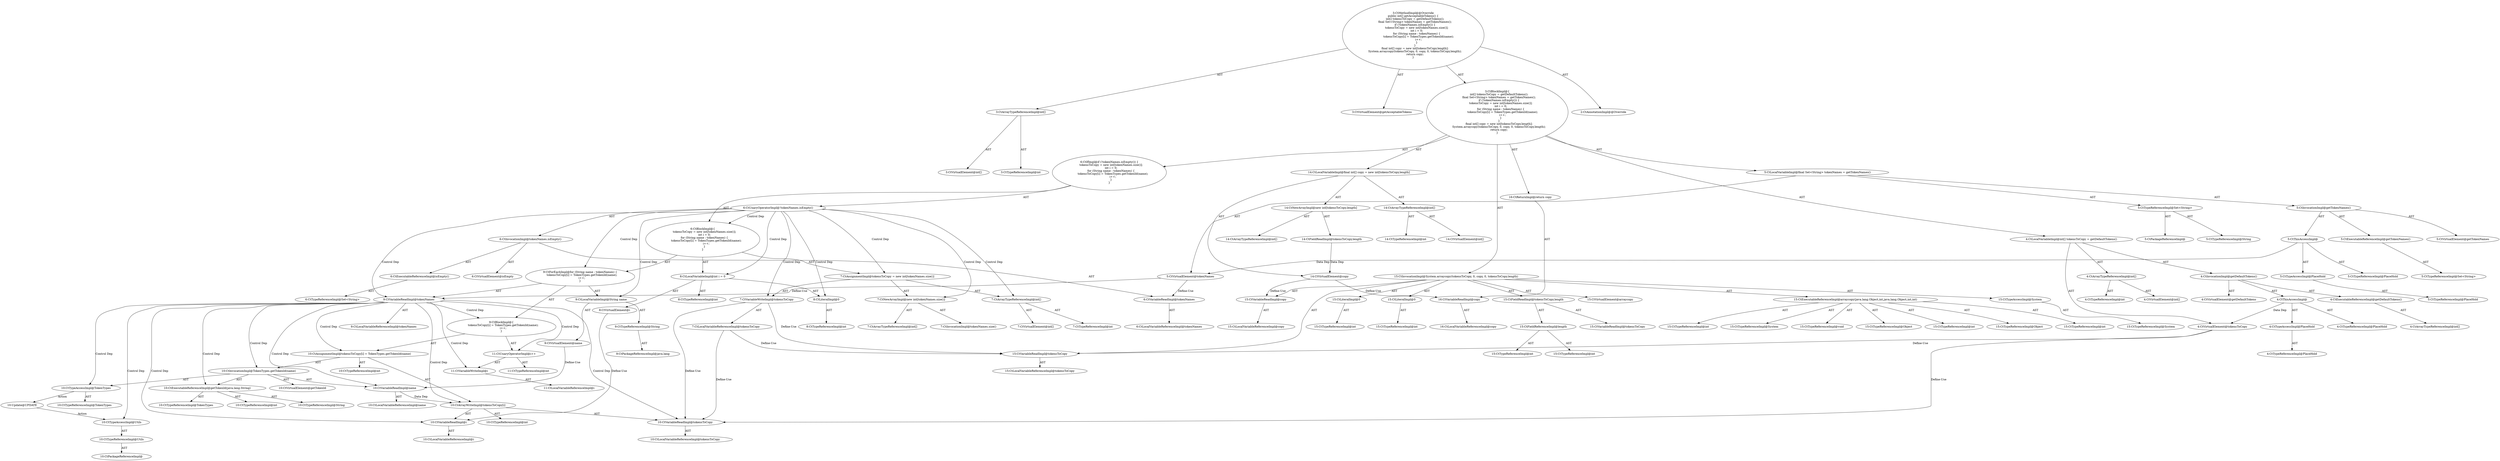 digraph "getAcceptableTokens#?" {
0 [label="3:CtVirtualElement@int[]" shape=ellipse]
1 [label="3:CtArrayTypeReferenceImpl@int[]" shape=ellipse]
2 [label="3:CtTypeReferenceImpl@int" shape=ellipse]
3 [label="3:CtVirtualElement@getAcceptableTokens" shape=ellipse]
4 [label="4:CtVirtualElement@int[]" shape=ellipse]
5 [label="4:CtArrayTypeReferenceImpl@int[]" shape=ellipse]
6 [label="4:CtTypeReferenceImpl@int" shape=ellipse]
7 [label="4:CtExecutableReferenceImpl@getDefaultTokens()" shape=ellipse]
8 [label="4:CtArrayTypeReferenceImpl@int[]" shape=ellipse]
9 [label="4:CtVirtualElement@getDefaultTokens" shape=ellipse]
10 [label="4:CtTypeAccessImpl@PlaceHold" shape=ellipse]
11 [label="4:CtTypeReferenceImpl@PlaceHold" shape=ellipse]
12 [label="4:CtThisAccessImpl@" shape=ellipse]
13 [label="4:CtTypeReferenceImpl@PlaceHold" shape=ellipse]
14 [label="4:CtInvocationImpl@getDefaultTokens()" shape=ellipse]
15 [label="4:CtVirtualElement@tokensToCopy" shape=ellipse]
16 [label="4:CtLocalVariableImpl@int[] tokensToCopy = getDefaultTokens()" shape=ellipse]
17 [label="5:CtTypeReferenceImpl@Set<String>" shape=ellipse]
18 [label="5:CtPackageReferenceImpl@" shape=ellipse]
19 [label="5:CtTypeReferenceImpl@String" shape=ellipse]
20 [label="5:CtExecutableReferenceImpl@getTokenNames()" shape=ellipse]
21 [label="5:CtTypeReferenceImpl@Set<String>" shape=ellipse]
22 [label="5:CtVirtualElement@getTokenNames" shape=ellipse]
23 [label="5:CtTypeAccessImpl@PlaceHold" shape=ellipse]
24 [label="5:CtTypeReferenceImpl@PlaceHold" shape=ellipse]
25 [label="5:CtThisAccessImpl@" shape=ellipse]
26 [label="5:CtTypeReferenceImpl@PlaceHold" shape=ellipse]
27 [label="5:CtInvocationImpl@getTokenNames()" shape=ellipse]
28 [label="5:CtVirtualElement@tokenNames" shape=ellipse]
29 [label="5:CtLocalVariableImpl@final Set<String> tokenNames = getTokenNames()" shape=ellipse]
30 [label="6:CtExecutableReferenceImpl@isEmpty()" shape=ellipse]
31 [label="6:CtTypeReferenceImpl@Set<String>" shape=ellipse]
32 [label="6:CtVirtualElement@isEmpty" shape=ellipse]
33 [label="6:CtVariableReadImpl@tokenNames" shape=ellipse]
34 [label="6:CtLocalVariableReferenceImpl@tokenNames" shape=ellipse]
35 [label="6:CtInvocationImpl@tokenNames.isEmpty()" shape=ellipse]
36 [label="6:CtUnaryOperatorImpl@!tokenNames.isEmpty()" shape=ellipse]
37 [label="7:CtVariableWriteImpl@tokensToCopy" shape=ellipse]
38 [label="7:CtLocalVariableReferenceImpl@tokensToCopy" shape=ellipse]
39 [label="7:CtNewArrayImpl@new int[tokenNames.size()]" shape=ellipse]
40 [label="7:CtArrayTypeReferenceImpl@int[]" shape=ellipse]
41 [label="7:CtInvocationImpl@tokenNames.size()" shape=ellipse]
42 [label="7:CtVirtualElement@int[]" shape=ellipse]
43 [label="7:CtArrayTypeReferenceImpl@int[]" shape=ellipse]
44 [label="7:CtTypeReferenceImpl@int" shape=ellipse]
45 [label="7:CtAssignmentImpl@tokensToCopy = new int[tokenNames.size()]" shape=ellipse]
46 [label="8:CtTypeReferenceImpl@int" shape=ellipse]
47 [label="8:CtLiteralImpl@0" shape=ellipse]
48 [label="8:CtTypeReferenceImpl@int" shape=ellipse]
49 [label="8:CtVirtualElement@i" shape=ellipse]
50 [label="8:CtLocalVariableImpl@int i = 0" shape=ellipse]
51 [label="9:CtTypeReferenceImpl@String" shape=ellipse]
52 [label="9:CtPackageReferenceImpl@java.lang" shape=ellipse]
53 [label="9:CtVirtualElement@name" shape=ellipse]
54 [label="9:CtLocalVariableImpl@String name" shape=ellipse]
55 [label="9:CtVariableReadImpl@tokenNames" shape=ellipse]
56 [label="9:CtLocalVariableReferenceImpl@tokenNames" shape=ellipse]
57 [label="10:CtVariableReadImpl@tokensToCopy" shape=ellipse]
58 [label="10:CtLocalVariableReferenceImpl@tokensToCopy" shape=ellipse]
59 [label="10:CtVariableReadImpl@i" shape=ellipse]
60 [label="10:CtLocalVariableReferenceImpl@i" shape=ellipse]
61 [label="10:CtTypeReferenceImpl@int" shape=ellipse]
62 [label="10:CtArrayWriteImpl@tokensToCopy[i]" shape=ellipse]
63 [label="10:CtExecutableReferenceImpl@getTokenId(java.lang.String)" shape=ellipse]
64 [label="10:CtTypeReferenceImpl@TokenTypes" shape=ellipse]
65 [label="10:CtTypeReferenceImpl@int" shape=ellipse]
66 [label="10:CtTypeReferenceImpl@String" shape=ellipse]
67 [label="10:CtVirtualElement@getTokenId" shape=ellipse]
68 [label="10:CtTypeAccessImpl@TokenTypes" shape=ellipse]
69 [label="10:CtTypeReferenceImpl@TokenTypes" shape=ellipse]
70 [label="10:CtVariableReadImpl@name" shape=ellipse]
71 [label="10:CtLocalVariableReferenceImpl@name" shape=ellipse]
72 [label="10:CtInvocationImpl@TokenTypes.getTokenId(name)" shape=ellipse]
73 [label="10:CtTypeReferenceImpl@int" shape=ellipse]
74 [label="10:CtAssignmentImpl@tokensToCopy[i] = TokenTypes.getTokenId(name)" shape=ellipse]
75 [label="11:CtVariableWriteImpl@i" shape=ellipse]
76 [label="11:CtLocalVariableReferenceImpl@i" shape=ellipse]
77 [label="11:CtUnaryOperatorImpl@i++" shape=ellipse]
78 [label="11:CtTypeReferenceImpl@int" shape=ellipse]
79 [label="9:CtBlockImpl@\{
    tokensToCopy[i] = TokenTypes.getTokenId(name);
    i++;
\}" shape=ellipse]
80 [label="9:CtForEachImpl@for (String name : tokenNames) \{
    tokensToCopy[i] = TokenTypes.getTokenId(name);
    i++;
\}" shape=ellipse]
81 [label="6:CtBlockImpl@\{
    tokensToCopy = new int[tokenNames.size()];
    int i = 0;
    for (String name : tokenNames) \{
        tokensToCopy[i] = TokenTypes.getTokenId(name);
        i++;
    \}
\}" shape=ellipse]
82 [label="6:CtIfImpl@if (!tokenNames.isEmpty()) \{
    tokensToCopy = new int[tokenNames.size()];
    int i = 0;
    for (String name : tokenNames) \{
        tokensToCopy[i] = TokenTypes.getTokenId(name);
        i++;
    \}
\}" shape=ellipse]
83 [label="14:CtVirtualElement@int[]" shape=ellipse]
84 [label="14:CtArrayTypeReferenceImpl@int[]" shape=ellipse]
85 [label="14:CtTypeReferenceImpl@int" shape=ellipse]
86 [label="14:CtNewArrayImpl@new int[tokensToCopy.length]" shape=ellipse]
87 [label="14:CtArrayTypeReferenceImpl@int[]" shape=ellipse]
88 [label="14:CtFieldReadImpl@tokensToCopy.length" shape=ellipse]
89 [label="14:CtVirtualElement@copy" shape=ellipse]
90 [label="14:CtLocalVariableImpl@final int[] copy = new int[tokensToCopy.length]" shape=ellipse]
91 [label="15:CtExecutableReferenceImpl@arraycopy(java.lang.Object,int,java.lang.Object,int,int)" shape=ellipse]
92 [label="15:CtTypeReferenceImpl@System" shape=ellipse]
93 [label="15:CtTypeReferenceImpl@void" shape=ellipse]
94 [label="15:CtTypeReferenceImpl@Object" shape=ellipse]
95 [label="15:CtTypeReferenceImpl@int" shape=ellipse]
96 [label="15:CtTypeReferenceImpl@Object" shape=ellipse]
97 [label="15:CtTypeReferenceImpl@int" shape=ellipse]
98 [label="15:CtTypeReferenceImpl@int" shape=ellipse]
99 [label="15:CtVirtualElement@arraycopy" shape=ellipse]
100 [label="15:CtTypeAccessImpl@System" shape=ellipse]
101 [label="15:CtTypeReferenceImpl@System" shape=ellipse]
102 [label="15:CtVariableReadImpl@tokensToCopy" shape=ellipse]
103 [label="15:CtLocalVariableReferenceImpl@tokensToCopy" shape=ellipse]
104 [label="15:CtLiteralImpl@0" shape=ellipse]
105 [label="15:CtTypeReferenceImpl@int" shape=ellipse]
106 [label="15:CtVariableReadImpl@copy" shape=ellipse]
107 [label="15:CtLocalVariableReferenceImpl@copy" shape=ellipse]
108 [label="15:CtLiteralImpl@0" shape=ellipse]
109 [label="15:CtTypeReferenceImpl@int" shape=ellipse]
110 [label="15:CtFieldReferenceImpl@length" shape=ellipse]
111 [label="15:CtTypeReferenceImpl@int" shape=ellipse]
112 [label="15:CtTypeReferenceImpl@int" shape=ellipse]
113 [label="15:CtFieldReadImpl@tokensToCopy.length" shape=ellipse]
114 [label="15:CtVariableReadImpl@tokensToCopy" shape=ellipse]
115 [label="15:CtInvocationImpl@System.arraycopy(tokensToCopy, 0, copy, 0, tokensToCopy.length)" shape=ellipse]
116 [label="16:CtVariableReadImpl@copy" shape=ellipse]
117 [label="16:CtLocalVariableReferenceImpl@copy" shape=ellipse]
118 [label="16:CtReturnImpl@return copy" shape=ellipse]
119 [label="3:CtBlockImpl@\{
    int[] tokensToCopy = getDefaultTokens();
    final Set<String> tokenNames = getTokenNames();
    if (!tokenNames.isEmpty()) \{
        tokensToCopy = new int[tokenNames.size()];
        int i = 0;
        for (String name : tokenNames) \{
            tokensToCopy[i] = TokenTypes.getTokenId(name);
            i++;
        \}
    \}
    final int[] copy = new int[tokensToCopy.length];
    System.arraycopy(tokensToCopy, 0, copy, 0, tokensToCopy.length);
    return copy;
\}" shape=ellipse]
120 [label="3:CtMethodImpl@@Override
public int[] getAcceptableTokens() \{
    int[] tokensToCopy = getDefaultTokens();
    final Set<String> tokenNames = getTokenNames();
    if (!tokenNames.isEmpty()) \{
        tokensToCopy = new int[tokenNames.size()];
        int i = 0;
        for (String name : tokenNames) \{
            tokensToCopy[i] = TokenTypes.getTokenId(name);
            i++;
        \}
    \}
    final int[] copy = new int[tokensToCopy.length];
    System.arraycopy(tokensToCopy, 0, copy, 0, tokensToCopy.length);
    return copy;
\}" shape=ellipse]
121 [label="2:CtAnnotationImpl@@Override" shape=ellipse]
122 [label="10:Update@UPDATE" shape=ellipse]
123 [label="10:CtPackageReferenceImpl@" shape=ellipse]
124 [label="10:CtTypeReferenceImpl@Utils" shape=ellipse]
125 [label="10:CtTypeAccessImpl@Utils" shape=ellipse]
1 -> 0 [label="AST"];
1 -> 2 [label="AST"];
5 -> 4 [label="AST"];
5 -> 6 [label="AST"];
7 -> 8 [label="AST"];
10 -> 11 [label="AST"];
12 -> 13 [label="AST"];
12 -> 10 [label="AST"];
12 -> 15 [label="Data Dep"];
14 -> 9 [label="AST"];
14 -> 12 [label="AST"];
14 -> 7 [label="AST"];
15 -> 57 [label="Define-Use"];
15 -> 102 [label="Define-Use"];
16 -> 15 [label="AST"];
16 -> 5 [label="AST"];
16 -> 14 [label="AST"];
17 -> 18 [label="AST"];
17 -> 19 [label="AST"];
20 -> 21 [label="AST"];
23 -> 24 [label="AST"];
25 -> 26 [label="AST"];
25 -> 23 [label="AST"];
25 -> 28 [label="Data Dep"];
27 -> 22 [label="AST"];
27 -> 25 [label="AST"];
27 -> 20 [label="AST"];
28 -> 33 [label="Define-Use"];
28 -> 55 [label="Define-Use"];
29 -> 28 [label="AST"];
29 -> 17 [label="AST"];
29 -> 27 [label="AST"];
30 -> 31 [label="AST"];
33 -> 34 [label="AST"];
35 -> 32 [label="AST"];
35 -> 33 [label="AST"];
35 -> 30 [label="AST"];
36 -> 35 [label="AST"];
36 -> 81 [label="Control Dep"];
36 -> 45 [label="Control Dep"];
36 -> 37 [label="Control Dep"];
36 -> 39 [label="Control Dep"];
36 -> 43 [label="Control Dep"];
36 -> 50 [label="Control Dep"];
36 -> 47 [label="Control Dep"];
36 -> 80 [label="Control Dep"];
36 -> 54 [label="Control Dep"];
36 -> 55 [label="Control Dep"];
37 -> 38 [label="AST"];
37 -> 57 [label="Define-Use"];
37 -> 102 [label="Define-Use"];
38 -> 57 [label="Define-Use"];
38 -> 102 [label="Define-Use"];
39 -> 40 [label="AST"];
39 -> 41 [label="AST"];
43 -> 42 [label="AST"];
43 -> 44 [label="AST"];
45 -> 43 [label="AST"];
45 -> 37 [label="AST"];
45 -> 39 [label="AST"];
47 -> 48 [label="AST"];
49 -> 59 [label="Define-Use"];
50 -> 49 [label="AST"];
50 -> 46 [label="AST"];
50 -> 47 [label="AST"];
51 -> 52 [label="AST"];
53 -> 70 [label="Define-Use"];
54 -> 53 [label="AST"];
54 -> 51 [label="AST"];
55 -> 56 [label="AST"];
55 -> 79 [label="Control Dep"];
55 -> 74 [label="Control Dep"];
55 -> 62 [label="Control Dep"];
55 -> 57 [label="Control Dep"];
55 -> 59 [label="Control Dep"];
55 -> 72 [label="Control Dep"];
55 -> 63 [label="Control Dep"];
55 -> 68 [label="Control Dep"];
55 -> 70 [label="Control Dep"];
55 -> 77 [label="Control Dep"];
55 -> 75 [label="Control Dep"];
55 -> 125 [label="Control Dep"];
57 -> 58 [label="AST"];
59 -> 60 [label="AST"];
62 -> 61 [label="AST"];
62 -> 57 [label="AST"];
62 -> 59 [label="AST"];
63 -> 64 [label="AST"];
63 -> 65 [label="AST"];
63 -> 66 [label="AST"];
68 -> 69 [label="AST"];
68 -> 122 [label="Action"];
70 -> 71 [label="AST"];
70 -> 62 [label="Data Dep"];
72 -> 67 [label="AST"];
72 -> 68 [label="AST"];
72 -> 63 [label="AST"];
72 -> 70 [label="AST"];
74 -> 73 [label="AST"];
74 -> 62 [label="AST"];
74 -> 72 [label="AST"];
75 -> 76 [label="AST"];
77 -> 78 [label="AST"];
77 -> 75 [label="AST"];
79 -> 74 [label="AST"];
79 -> 77 [label="AST"];
80 -> 54 [label="AST"];
80 -> 55 [label="AST"];
80 -> 79 [label="AST"];
81 -> 45 [label="AST"];
81 -> 50 [label="AST"];
81 -> 80 [label="AST"];
82 -> 36 [label="AST"];
82 -> 81 [label="AST"];
84 -> 83 [label="AST"];
84 -> 85 [label="AST"];
86 -> 87 [label="AST"];
86 -> 88 [label="AST"];
88 -> 89 [label="Data Dep"];
89 -> 106 [label="Define-Use"];
89 -> 116 [label="Define-Use"];
90 -> 89 [label="AST"];
90 -> 84 [label="AST"];
90 -> 86 [label="AST"];
91 -> 92 [label="AST"];
91 -> 93 [label="AST"];
91 -> 94 [label="AST"];
91 -> 95 [label="AST"];
91 -> 96 [label="AST"];
91 -> 97 [label="AST"];
91 -> 98 [label="AST"];
100 -> 101 [label="AST"];
102 -> 103 [label="AST"];
104 -> 105 [label="AST"];
106 -> 107 [label="AST"];
108 -> 109 [label="AST"];
110 -> 111 [label="AST"];
110 -> 112 [label="AST"];
113 -> 114 [label="AST"];
113 -> 110 [label="AST"];
115 -> 99 [label="AST"];
115 -> 100 [label="AST"];
115 -> 91 [label="AST"];
115 -> 102 [label="AST"];
115 -> 104 [label="AST"];
115 -> 106 [label="AST"];
115 -> 108 [label="AST"];
115 -> 113 [label="AST"];
116 -> 117 [label="AST"];
118 -> 116 [label="AST"];
119 -> 16 [label="AST"];
119 -> 29 [label="AST"];
119 -> 82 [label="AST"];
119 -> 90 [label="AST"];
119 -> 115 [label="AST"];
119 -> 118 [label="AST"];
120 -> 3 [label="AST"];
120 -> 121 [label="AST"];
120 -> 1 [label="AST"];
120 -> 119 [label="AST"];
122 -> 125 [label="Action"];
124 -> 123 [label="AST"];
125 -> 124 [label="AST"];
}